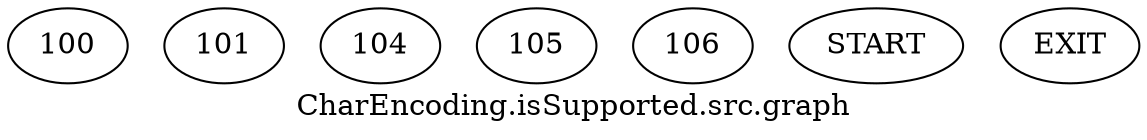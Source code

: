 /* --------------------------------------------------- */
/* Generated by Dr. Garbage Control Flow Graph Factory */
/* http://www.drgarbage.com                            */
/* Version: 4.5.0.201508311741                         */
/* Retrieved on: 2020-01-06 14:13:01.925               */
/* --------------------------------------------------- */
digraph "CharEncoding.isSupported.src.graph" {
 graph [label="CharEncoding.isSupported.src.graph"];
 2 [label="100" ]
 3 [label="101" ]
 4 [label="104" ]
 5 [label="105" ]
 6 [label="106" ]
 7 [label="START" ]
 8 [label="EXIT" ]
 7  2
 2  3
 2  4
 4  5
 5  6
 3  8
 4  8
 6  8
}
